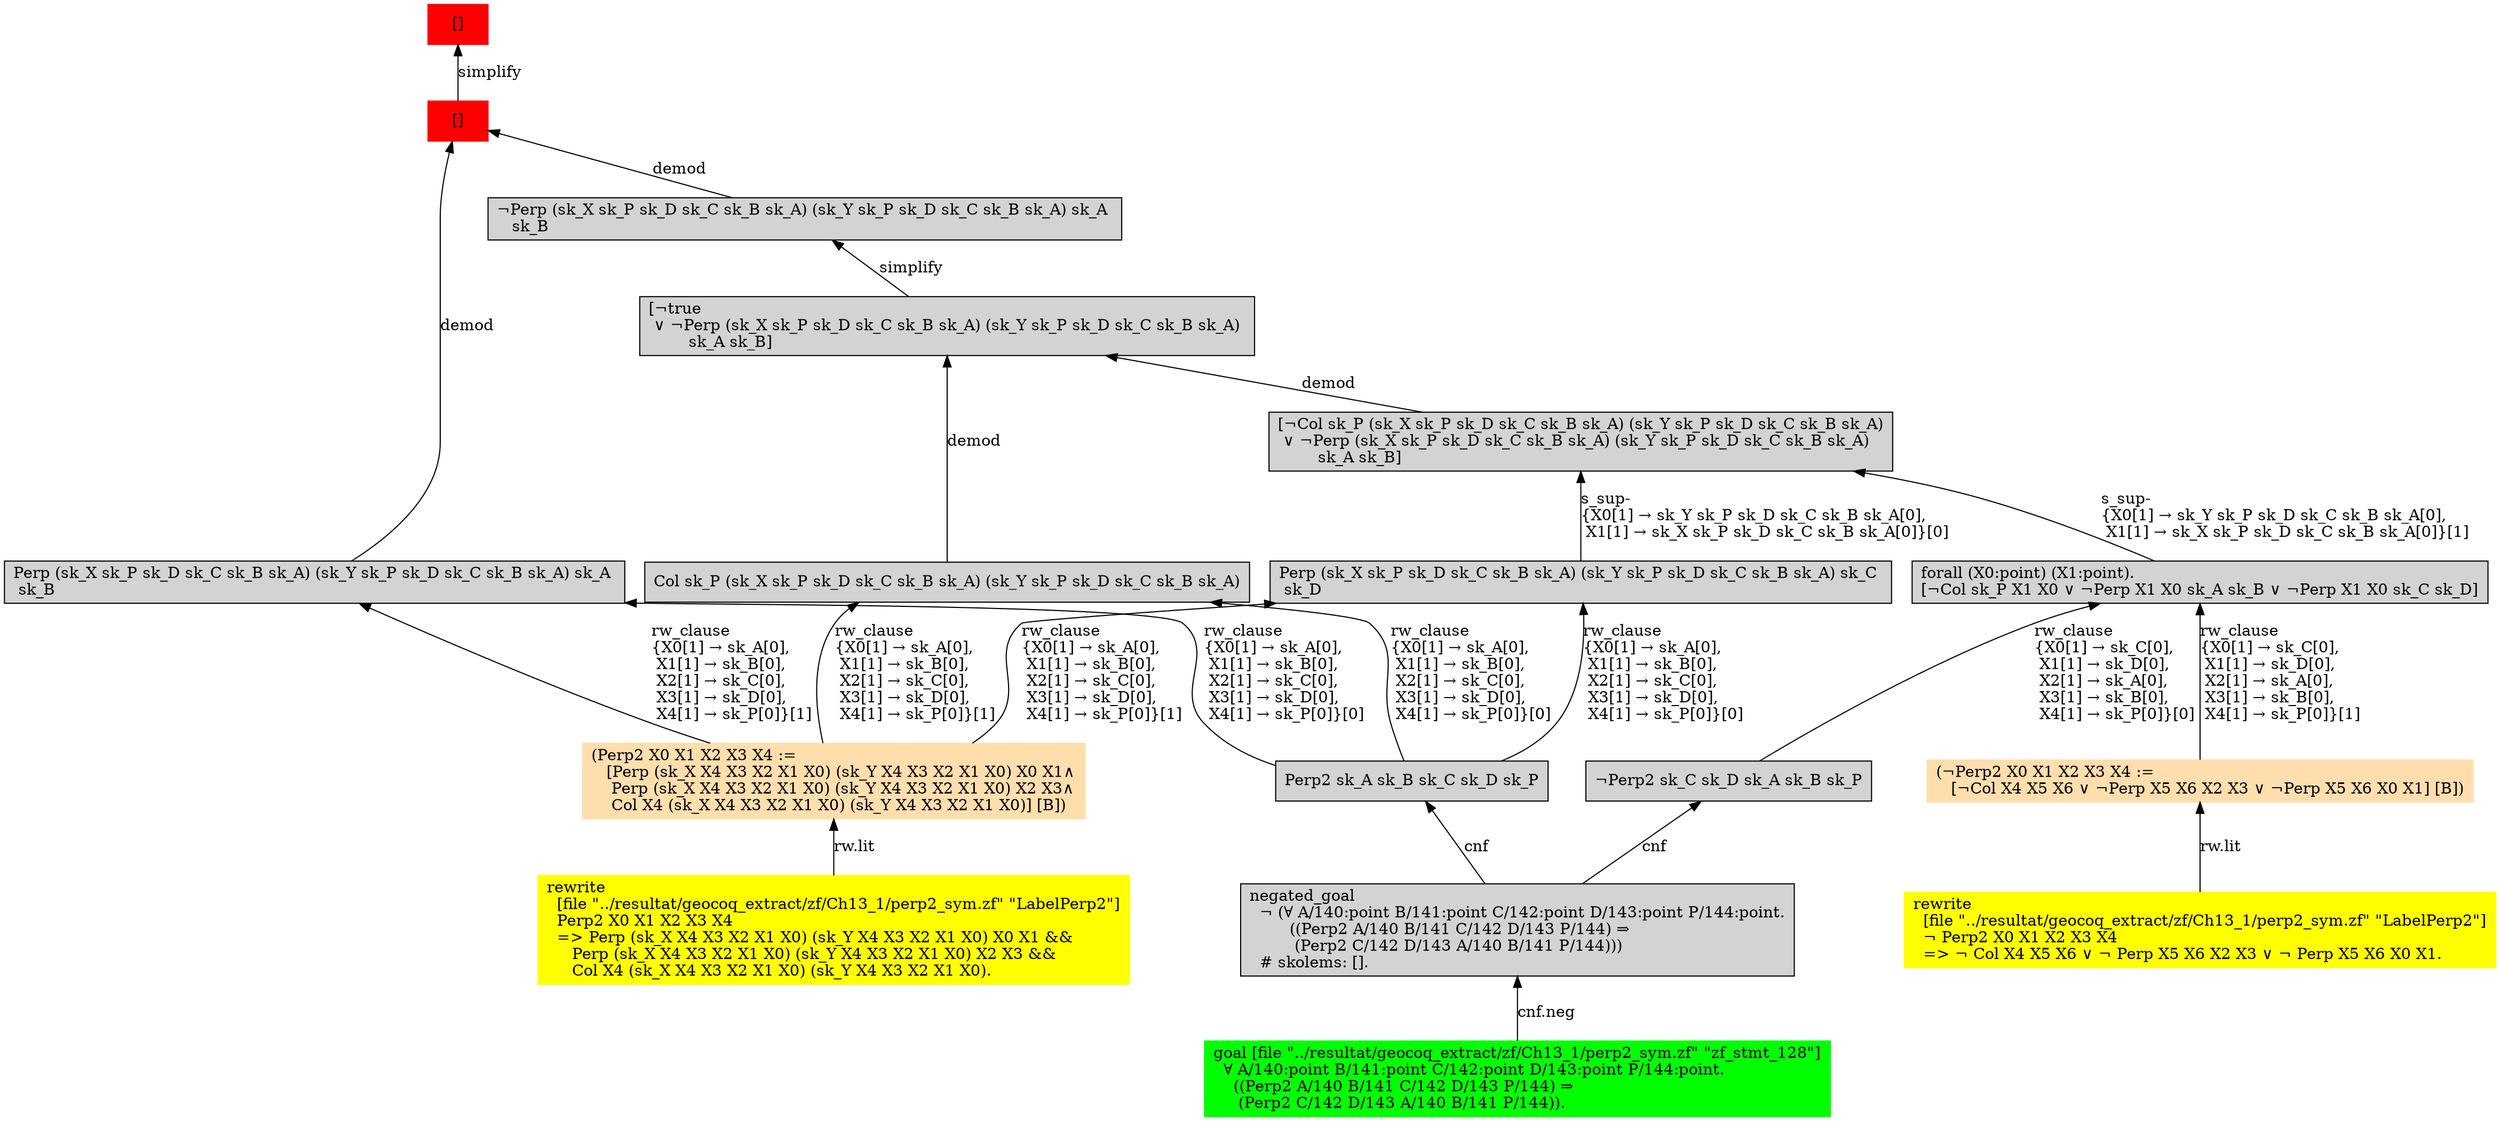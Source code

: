 digraph "unsat_graph" {
  vertex_0 [color=red, label="[]", shape=box, style=filled];
  vertex_0 -> vertex_1 [label="simplify", dir="back"];
  vertex_1 [color=red, label="[]", shape=box, style=filled];
  vertex_1 -> vertex_2 [label="demod", dir="back"];
  vertex_2 [shape=box, label="Perp (sk_X sk_P sk_D sk_C sk_B sk_A) (sk_Y sk_P sk_D sk_C sk_B sk_A) sk_A \l sk_B\l", style=filled];
  vertex_2 -> vertex_3 [label="rw_clause\l\{X0[1] → sk_A[0], \l X1[1] → sk_B[0], \l X2[1] → sk_C[0], \l X3[1] → sk_D[0], \l X4[1] → sk_P[0]\}[1]\l", dir="back"];
  vertex_3 [color=navajowhite, shape=box, label="(Perp2 X0 X1 X2 X3 X4 :=\l   [Perp (sk_X X4 X3 X2 X1 X0) (sk_Y X4 X3 X2 X1 X0) X0 X1∧\l    Perp (sk_X X4 X3 X2 X1 X0) (sk_Y X4 X3 X2 X1 X0) X2 X3∧\l    Col X4 (sk_X X4 X3 X2 X1 X0) (sk_Y X4 X3 X2 X1 X0)] [B])\l", style=filled];
  vertex_3 -> vertex_4 [label="rw.lit", dir="back"];
  vertex_4 [color=yellow, shape=box, label="rewrite\l  [file \"../resultat/geocoq_extract/zf/Ch13_1/perp2_sym.zf\" \"LabelPerp2\"]\l  Perp2 X0 X1 X2 X3 X4\l  =\> Perp (sk_X X4 X3 X2 X1 X0) (sk_Y X4 X3 X2 X1 X0) X0 X1 && \l     Perp (sk_X X4 X3 X2 X1 X0) (sk_Y X4 X3 X2 X1 X0) X2 X3 && \l     Col X4 (sk_X X4 X3 X2 X1 X0) (sk_Y X4 X3 X2 X1 X0).\l", style=filled];
  vertex_2 -> vertex_5 [label="rw_clause\l\{X0[1] → sk_A[0], \l X1[1] → sk_B[0], \l X2[1] → sk_C[0], \l X3[1] → sk_D[0], \l X4[1] → sk_P[0]\}[0]\l", dir="back"];
  vertex_5 [shape=box, label="Perp2 sk_A sk_B sk_C sk_D sk_P\l", style=filled];
  vertex_5 -> vertex_6 [label="cnf", dir="back"];
  vertex_6 [shape=box, label="negated_goal\l  ¬ (∀ A/140:point B/141:point C/142:point D/143:point P/144:point.\l        ((Perp2 A/140 B/141 C/142 D/143 P/144) ⇒\l         (Perp2 C/142 D/143 A/140 B/141 P/144)))\l  # skolems: [].\l", style=filled];
  vertex_6 -> vertex_7 [label="cnf.neg", dir="back"];
  vertex_7 [color=green, shape=box, label="goal [file \"../resultat/geocoq_extract/zf/Ch13_1/perp2_sym.zf\" \"zf_stmt_128\"]\l  ∀ A/140:point B/141:point C/142:point D/143:point P/144:point.\l    ((Perp2 A/140 B/141 C/142 D/143 P/144) ⇒\l     (Perp2 C/142 D/143 A/140 B/141 P/144)).\l", style=filled];
  vertex_1 -> vertex_8 [label="demod", dir="back"];
  vertex_8 [shape=box, label="¬Perp (sk_X sk_P sk_D sk_C sk_B sk_A) (sk_Y sk_P sk_D sk_C sk_B sk_A) sk_A \l   sk_B\l", style=filled];
  vertex_8 -> vertex_9 [label="simplify", dir="back"];
  vertex_9 [shape=box, label="[¬true\l ∨ ¬Perp (sk_X sk_P sk_D sk_C sk_B sk_A) (sk_Y sk_P sk_D sk_C sk_B sk_A) \l        sk_A sk_B]\l", style=filled];
  vertex_9 -> vertex_10 [label="demod", dir="back"];
  vertex_10 [shape=box, label="Col sk_P (sk_X sk_P sk_D sk_C sk_B sk_A) (sk_Y sk_P sk_D sk_C sk_B sk_A)\l", style=filled];
  vertex_10 -> vertex_3 [label="rw_clause\l\{X0[1] → sk_A[0], \l X1[1] → sk_B[0], \l X2[1] → sk_C[0], \l X3[1] → sk_D[0], \l X4[1] → sk_P[0]\}[1]\l", dir="back"];
  vertex_10 -> vertex_5 [label="rw_clause\l\{X0[1] → sk_A[0], \l X1[1] → sk_B[0], \l X2[1] → sk_C[0], \l X3[1] → sk_D[0], \l X4[1] → sk_P[0]\}[0]\l", dir="back"];
  vertex_9 -> vertex_11 [label="demod", dir="back"];
  vertex_11 [shape=box, label="[¬Col sk_P (sk_X sk_P sk_D sk_C sk_B sk_A) (sk_Y sk_P sk_D sk_C sk_B sk_A)\l ∨ ¬Perp (sk_X sk_P sk_D sk_C sk_B sk_A) (sk_Y sk_P sk_D sk_C sk_B sk_A) \l        sk_A sk_B]\l", style=filled];
  vertex_11 -> vertex_12 [label="s_sup-\l\{X0[1] → sk_Y sk_P sk_D sk_C sk_B sk_A[0], \l X1[1] → sk_X sk_P sk_D sk_C sk_B sk_A[0]\}[1]\l", dir="back"];
  vertex_12 [shape=box, label="forall (X0:point) (X1:point).\l[¬Col sk_P X1 X0 ∨ ¬Perp X1 X0 sk_A sk_B ∨ ¬Perp X1 X0 sk_C sk_D]\l", style=filled];
  vertex_12 -> vertex_13 [label="rw_clause\l\{X0[1] → sk_C[0], \l X1[1] → sk_D[0], \l X2[1] → sk_A[0], \l X3[1] → sk_B[0], \l X4[1] → sk_P[0]\}[1]\l", dir="back"];
  vertex_13 [color=navajowhite, shape=box, label="(¬Perp2 X0 X1 X2 X3 X4 :=\l   [¬Col X4 X5 X6 ∨ ¬Perp X5 X6 X2 X3 ∨ ¬Perp X5 X6 X0 X1] [B])\l", style=filled];
  vertex_13 -> vertex_14 [label="rw.lit", dir="back"];
  vertex_14 [color=yellow, shape=box, label="rewrite\l  [file \"../resultat/geocoq_extract/zf/Ch13_1/perp2_sym.zf\" \"LabelPerp2\"]\l  ¬ Perp2 X0 X1 X2 X3 X4\l  =\> ¬ Col X4 X5 X6 ∨ ¬ Perp X5 X6 X2 X3 ∨ ¬ Perp X5 X6 X0 X1.\l", style=filled];
  vertex_12 -> vertex_15 [label="rw_clause\l\{X0[1] → sk_C[0], \l X1[1] → sk_D[0], \l X2[1] → sk_A[0], \l X3[1] → sk_B[0], \l X4[1] → sk_P[0]\}[0]\l", dir="back"];
  vertex_15 [shape=box, label="¬Perp2 sk_C sk_D sk_A sk_B sk_P\l", style=filled];
  vertex_15 -> vertex_6 [label="cnf", dir="back"];
  vertex_11 -> vertex_16 [label="s_sup-\l\{X0[1] → sk_Y sk_P sk_D sk_C sk_B sk_A[0], \l X1[1] → sk_X sk_P sk_D sk_C sk_B sk_A[0]\}[0]\l", dir="back"];
  vertex_16 [shape=box, label="Perp (sk_X sk_P sk_D sk_C sk_B sk_A) (sk_Y sk_P sk_D sk_C sk_B sk_A) sk_C \l sk_D\l", style=filled];
  vertex_16 -> vertex_3 [label="rw_clause\l\{X0[1] → sk_A[0], \l X1[1] → sk_B[0], \l X2[1] → sk_C[0], \l X3[1] → sk_D[0], \l X4[1] → sk_P[0]\}[1]\l", dir="back"];
  vertex_16 -> vertex_5 [label="rw_clause\l\{X0[1] → sk_A[0], \l X1[1] → sk_B[0], \l X2[1] → sk_C[0], \l X3[1] → sk_D[0], \l X4[1] → sk_P[0]\}[0]\l", dir="back"];
  }


